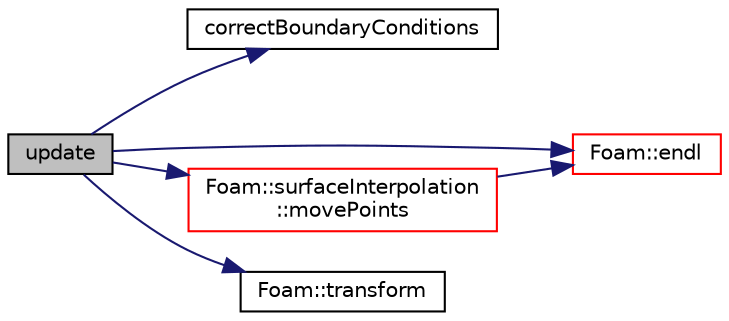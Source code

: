 digraph "update"
{
  bgcolor="transparent";
  edge [fontname="Helvetica",fontsize="10",labelfontname="Helvetica",labelfontsize="10"];
  node [fontname="Helvetica",fontsize="10",shape=record];
  rankdir="LR";
  Node1 [label="update",height=0.2,width=0.4,color="black", fillcolor="grey75", style="filled", fontcolor="black"];
  Node1 -> Node2 [color="midnightblue",fontsize="10",style="solid",fontname="Helvetica"];
  Node2 [label="correctBoundaryConditions",height=0.2,width=0.4,color="black",URL="$a02929.html#a00a7f09fddd305c7a7977494b2a6a952"];
  Node1 -> Node3 [color="midnightblue",fontsize="10",style="solid",fontname="Helvetica"];
  Node3 [label="Foam::endl",height=0.2,width=0.4,color="red",URL="$a10742.html#a2db8fe02a0d3909e9351bb4275b23ce4",tooltip="Add newline and flush stream. "];
  Node1 -> Node4 [color="midnightblue",fontsize="10",style="solid",fontname="Helvetica"];
  Node4 [label="Foam::surfaceInterpolation\l::movePoints",height=0.2,width=0.4,color="red",URL="$a02489.html#a049fe0a86e2c86b4c0bb5fe02583bea4",tooltip="Do what is neccessary if the mesh has moved. "];
  Node4 -> Node3 [color="midnightblue",fontsize="10",style="solid",fontname="Helvetica"];
  Node1 -> Node5 [color="midnightblue",fontsize="10",style="solid",fontname="Helvetica"];
  Node5 [label="Foam::transform",height=0.2,width=0.4,color="black",URL="$a10742.html#a919915170941701c1223291531ad010c"];
}
